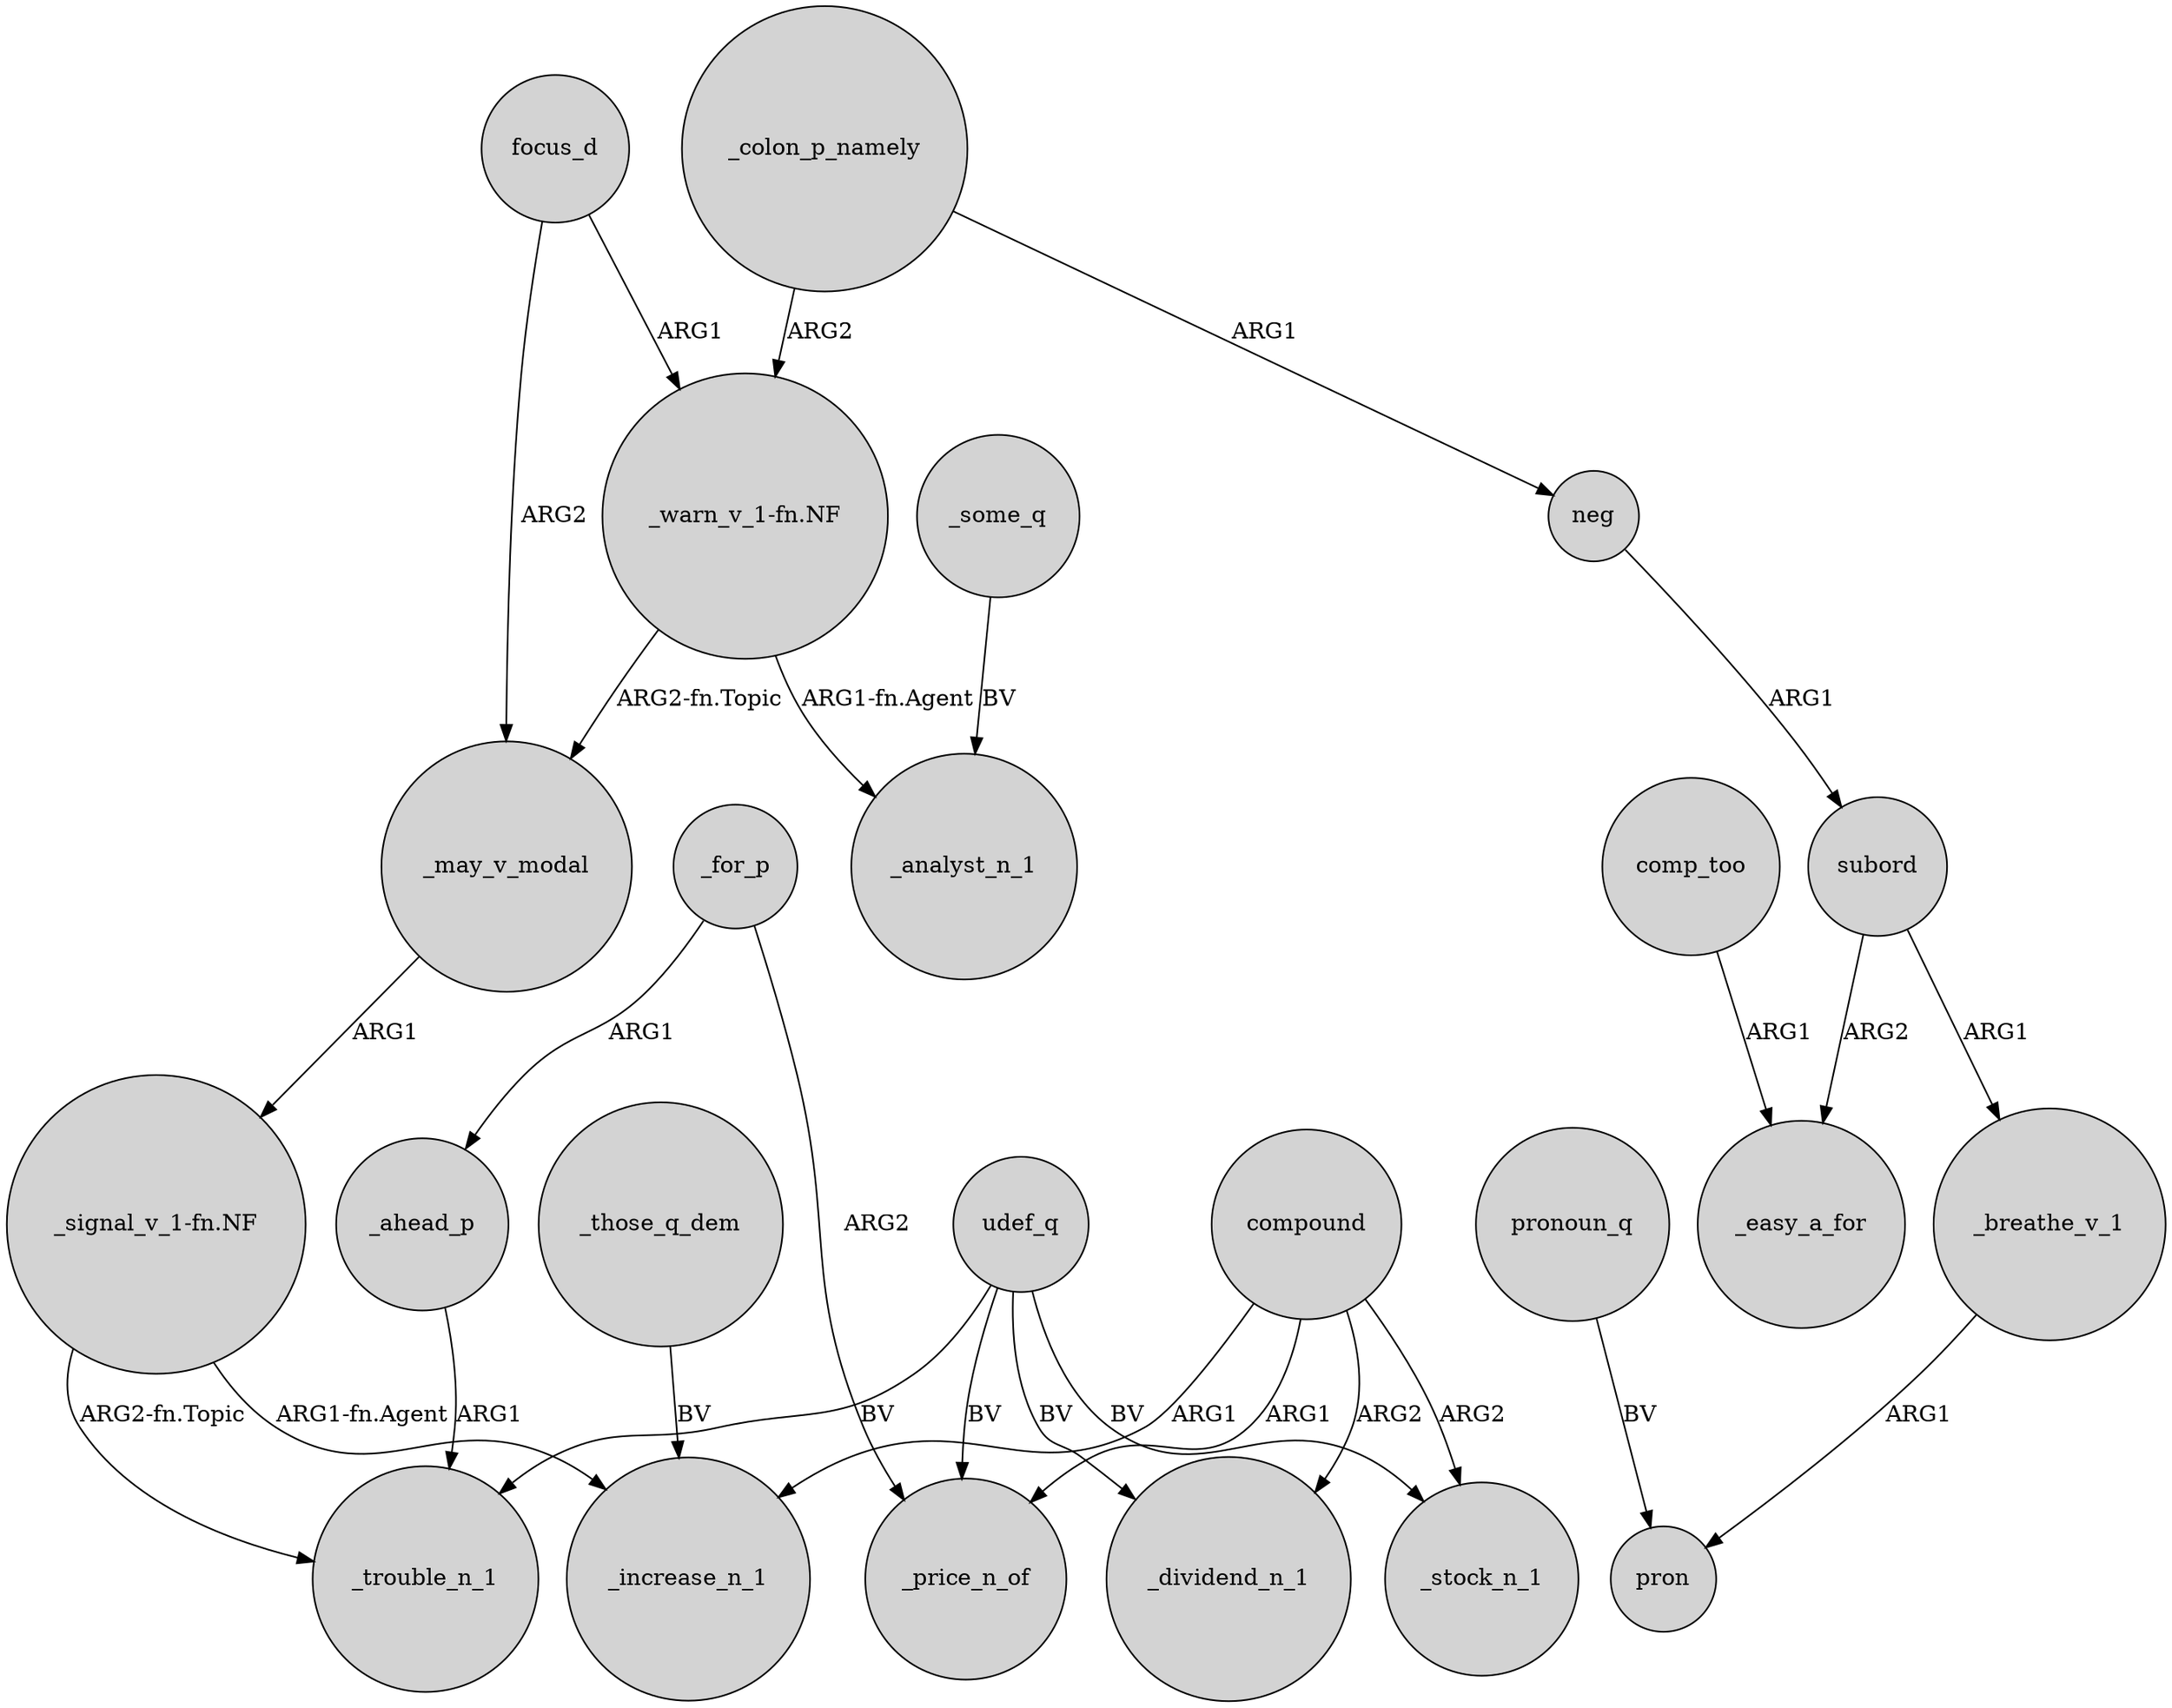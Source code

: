 digraph {
	node [shape=circle style=filled]
	_for_p -> _ahead_p [label=ARG1]
	_colon_p_namely -> neg [label=ARG1]
	udef_q -> _price_n_of [label=BV]
	subord -> _breathe_v_1 [label=ARG1]
	_those_q_dem -> _increase_n_1 [label=BV]
	"_warn_v_1-fn.NF" -> _analyst_n_1 [label="ARG1-fn.Agent"]
	_may_v_modal -> "_signal_v_1-fn.NF" [label=ARG1]
	focus_d -> _may_v_modal [label=ARG2]
	_ahead_p -> _trouble_n_1 [label=ARG1]
	_breathe_v_1 -> pron [label=ARG1]
	"_signal_v_1-fn.NF" -> _increase_n_1 [label="ARG1-fn.Agent"]
	udef_q -> _trouble_n_1 [label=BV]
	compound -> _stock_n_1 [label=ARG2]
	pronoun_q -> pron [label=BV]
	udef_q -> _stock_n_1 [label=BV]
	_some_q -> _analyst_n_1 [label=BV]
	_for_p -> _price_n_of [label=ARG2]
	_colon_p_namely -> "_warn_v_1-fn.NF" [label=ARG2]
	comp_too -> _easy_a_for [label=ARG1]
	subord -> _easy_a_for [label=ARG2]
	"_signal_v_1-fn.NF" -> _trouble_n_1 [label="ARG2-fn.Topic"]
	compound -> _increase_n_1 [label=ARG1]
	compound -> _dividend_n_1 [label=ARG2]
	udef_q -> _dividend_n_1 [label=BV]
	compound -> _price_n_of [label=ARG1]
	neg -> subord [label=ARG1]
	focus_d -> "_warn_v_1-fn.NF" [label=ARG1]
	"_warn_v_1-fn.NF" -> _may_v_modal [label="ARG2-fn.Topic"]
}
